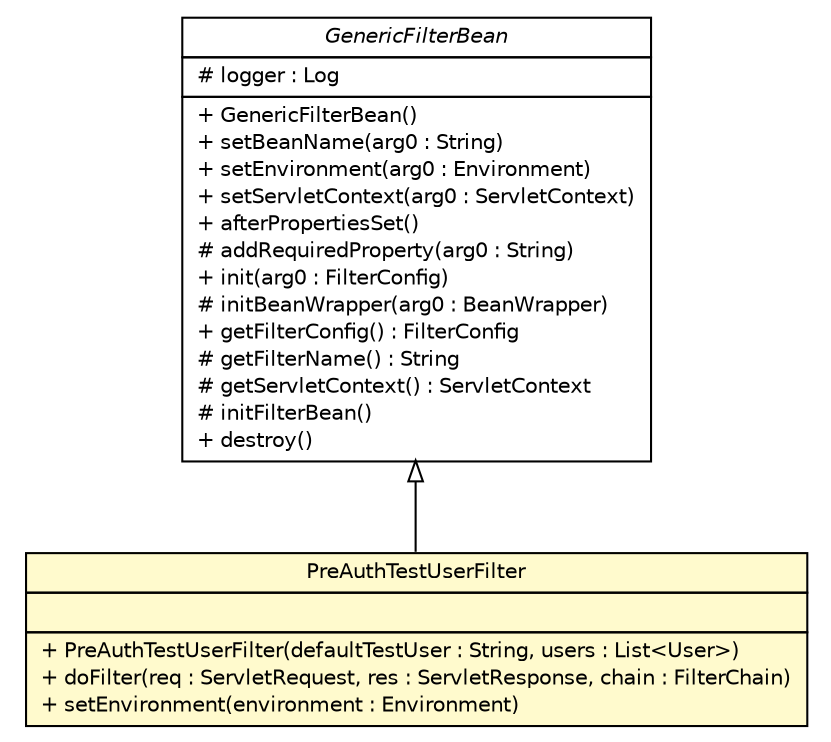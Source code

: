 #!/usr/local/bin/dot
#
# Class diagram 
# Generated by UMLGraph version R5_6-24-gf6e263 (http://www.umlgraph.org/)
#

digraph G {
	edge [fontname="Helvetica",fontsize=10,labelfontname="Helvetica",labelfontsize=10];
	node [fontname="Helvetica",fontsize=10,shape=plaintext];
	nodesep=0.25;
	ranksep=0.5;
	// cn.home1.oss.lib.security.internal.preauth.PreAuthTestUserFilter
	c2562 [label=<<table title="cn.home1.oss.lib.security.internal.preauth.PreAuthTestUserFilter" border="0" cellborder="1" cellspacing="0" cellpadding="2" port="p" bgcolor="lemonChiffon" href="./PreAuthTestUserFilter.html">
		<tr><td><table border="0" cellspacing="0" cellpadding="1">
<tr><td align="center" balign="center"> PreAuthTestUserFilter </td></tr>
		</table></td></tr>
		<tr><td><table border="0" cellspacing="0" cellpadding="1">
<tr><td align="left" balign="left">  </td></tr>
		</table></td></tr>
		<tr><td><table border="0" cellspacing="0" cellpadding="1">
<tr><td align="left" balign="left"> + PreAuthTestUserFilter(defaultTestUser : String, users : List&lt;User&gt;) </td></tr>
<tr><td align="left" balign="left"> + doFilter(req : ServletRequest, res : ServletResponse, chain : FilterChain) </td></tr>
<tr><td align="left" balign="left"> + setEnvironment(environment : Environment) </td></tr>
		</table></td></tr>
		</table>>, URL="./PreAuthTestUserFilter.html", fontname="Helvetica", fontcolor="black", fontsize=10.0];
	//cn.home1.oss.lib.security.internal.preauth.PreAuthTestUserFilter extends org.springframework.web.filter.GenericFilterBean
	c2574:p -> c2562:p [dir=back,arrowtail=empty];
	// org.springframework.web.filter.GenericFilterBean
	c2574 [label=<<table title="org.springframework.web.filter.GenericFilterBean" border="0" cellborder="1" cellspacing="0" cellpadding="2" port="p" href="http://java.sun.com/j2se/1.4.2/docs/api/org/springframework/web/filter/GenericFilterBean.html">
		<tr><td><table border="0" cellspacing="0" cellpadding="1">
<tr><td align="center" balign="center"><font face="Helvetica-Oblique"> GenericFilterBean </font></td></tr>
		</table></td></tr>
		<tr><td><table border="0" cellspacing="0" cellpadding="1">
<tr><td align="left" balign="left"> # logger : Log </td></tr>
		</table></td></tr>
		<tr><td><table border="0" cellspacing="0" cellpadding="1">
<tr><td align="left" balign="left"> + GenericFilterBean() </td></tr>
<tr><td align="left" balign="left"> + setBeanName(arg0 : String) </td></tr>
<tr><td align="left" balign="left"> + setEnvironment(arg0 : Environment) </td></tr>
<tr><td align="left" balign="left"> + setServletContext(arg0 : ServletContext) </td></tr>
<tr><td align="left" balign="left"> + afterPropertiesSet() </td></tr>
<tr><td align="left" balign="left"> # addRequiredProperty(arg0 : String) </td></tr>
<tr><td align="left" balign="left"> + init(arg0 : FilterConfig) </td></tr>
<tr><td align="left" balign="left"> # initBeanWrapper(arg0 : BeanWrapper) </td></tr>
<tr><td align="left" balign="left"> + getFilterConfig() : FilterConfig </td></tr>
<tr><td align="left" balign="left"> # getFilterName() : String </td></tr>
<tr><td align="left" balign="left"> # getServletContext() : ServletContext </td></tr>
<tr><td align="left" balign="left"> # initFilterBean() </td></tr>
<tr><td align="left" balign="left"> + destroy() </td></tr>
		</table></td></tr>
		</table>>, URL="http://java.sun.com/j2se/1.4.2/docs/api/org/springframework/web/filter/GenericFilterBean.html", fontname="Helvetica", fontcolor="black", fontsize=10.0];
}

